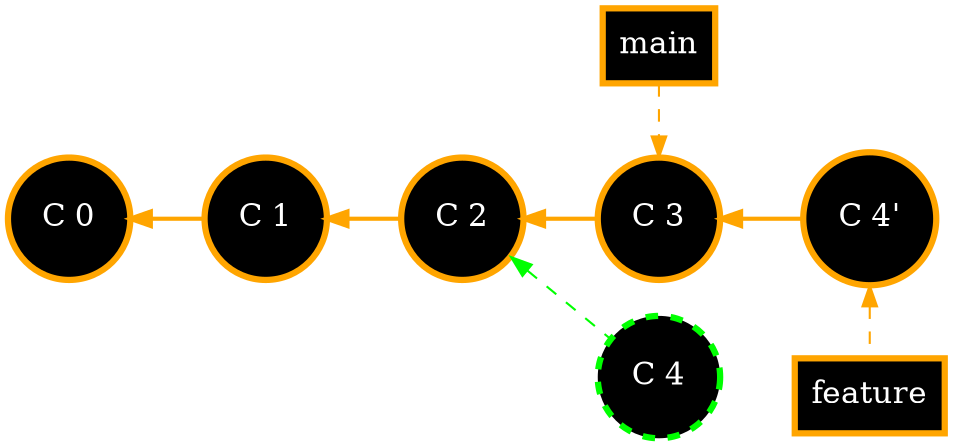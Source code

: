 digraph git_merge_fast_fwd {
    splines = line;
    rankdir = LR;
    bgcolor = transparent;

    // Global node and edge styles
    node [
    shape = rect,
    fontsize = 15.0,
    fontcolor = white,
    style = filled,
    fillcolor = black,
    color = orange,
    penwidth = 3
    ];
    edge [
    dir = back,
    style = bold,
    fontcolor = white
    ];

    // Branch labels
    main [label = "main"];
    feature [label = "feature"];

    // Commit nodes (orange)
    node [
    shape = circle,
    fontsize = 15.0,
    fontcolor = white,
    style = filled,
    fillcolor = black,
    color = orange
    ];
    edge [
    dir = back,
    color = orange,
    fontcolor = white
    ];

    c_0 [label = "C 0", group = main];
    c_1 [label = "C 1", group = main];
    c_2 [label = "C 2", group = main];
    c_3 [label = "C 3", group = main];

    // Feature branch commits (green)
    node [
    color = orange,
    style = filled,
    fillcolor = black,
    fontcolor = white
    ];
    edge [
    color = orange,
    fontcolor = white
    ];

    c_4_1 [label = "C 4'", group = branch];
    c_4 [label = "C 4", group = branch,style="dashed,filled", color=green,fillcolor=black];
    // Commit flow
    c_0 -> c_1 -> c_2 -> c_3 -> c_4_1
    edge[color=green, style=dashed]
    c_2 -> c_4

    // Branch pointers
    edge [
    color = orange,
    fontcolor = white
    ];
    main -> c_3 [dir = "", minlen = 2];
    c_4_1 -> feature [minlen = 2];

    // Rank alignment
    { rank = same; main c_3 }
    { rank = same; c_4_1 feature }
}

